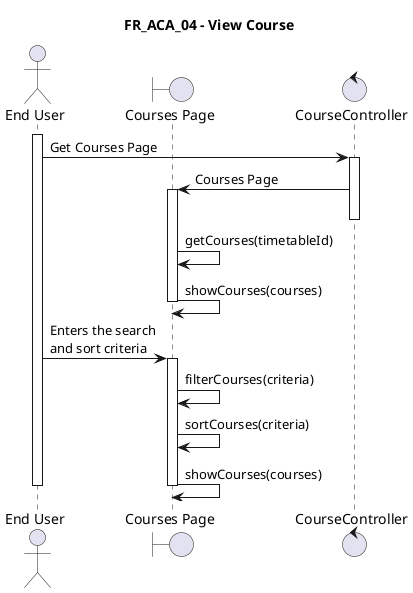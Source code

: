 @startuml FR_ACA_04
title FR_ACA_04 - View Course
skinparam maxMessageSize 125

actor "End User" as eu
boundary "Courses Page" as fe
control "CourseController" as ct
' entity "Timetable" as en
' database "Database" as db

activate eu

eu -> ct ++ : Get Courses Page
ct -> fe ++-- : Courses Page
fe -> fe : getCourses(timetableId)
fe -> fe -- : showCourses(courses)

eu -> fe ++ : Enters the search and sort criteria
fe -> fe : filterCourses(criteria)
fe -> fe : sortCourses(criteria)
fe -> fe -- : showCourses(courses)

deactivate eu

@enduml